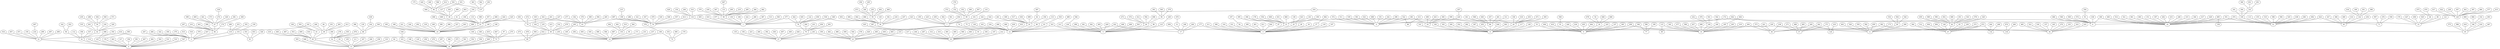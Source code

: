 graph G {
0[Index="0", Pose="4721.5 0 1471.91"];
1[Index="1", Pose="4264.79 0 3492.2"];
2[Index="2", Pose="5293.18 0 487.757"];
3[Index="3", Pose="681.782 0 3341.15"];
4[Index="4", Pose="222.198 0 2269.85"];
5[Index="5", Pose="1819.18 0 2644.35"];
6[Index="6", Pose="918.276 0 2067"];
7[Index="7", Pose="3085.69 0 3086.48"];
8[Index="8", Pose="-867.18 0 2534.84"];
9[Index="9", Pose="-902.147 0 3520.88"];
10[Index="10", Pose="-746.567 0 1504.72"];
11[Index="11", Pose="-961.677 0 44.044"];
12[Index="12", Pose="2103.46 0 3695.56"];
13[Index="13", Pose="2901.12 0 980.158"];
14[Index="14", Pose="3100.42 0 2121.44"];
15[Index="15", Pose="340.134 0 3356.79"];
16[Index="16", Pose="2213.96 0 3349.57"];
17[Index="17", Pose="1201.83 0 3957.65"];
18[Index="18", Pose="266.518 0 1262.29"];
19[Index="19", Pose="2207.96 0 -69.7208"];
20[Index="20", Pose="-462.289 0 2816.13"];
21[Index="21", Pose="5121.86 0 1244.46"];
22[Index="22", Pose="1661.61 0 -184.521"];
23[Index="23", Pose="5217.66 0 3754.6"];
24[Index="24", Pose="133.326 0 2198.8"];
25[Index="25", Pose="1001.66 0 3301.24"];
26[Index="26", Pose="2100.28 0 2838.62"];
27[Index="27", Pose="5446.48 0 3104.76"];
28[Index="28", Pose="274.347 0 3192.67"];
29[Index="29", Pose="3119.83 0 1270.24"];
30[Index="30", Pose="3502.89 0 329.871"];
31[Index="31", Pose="1520.84 0 3900.38"];
32[Index="32", Pose="4633.61 0 1151.69"];
33[Index="33", Pose="-168.255 0 3966.86"];
34[Index="34", Pose="802.882 0 2933.35"];
35[Index="35", Pose="5651.75 0 2443.2"];
36[Index="36", Pose="3258.43 0 3793.38"];
37[Index="37", Pose="1187.49 0 3573.83"];
38[Index="38", Pose="1859.93 0 579.125"];
39[Index="39", Pose="-818.72 0 3905.31"];
40[Index="40", Pose="3128.65 0 1659.77"];
41[Index="41", Pose="2956.77 0 905.297"];
42[Index="42", Pose="4288.02 0 1037.29"];
43[Index="43", Pose="1576.27 0 630.533"];
44[Index="44", Pose="-499.735 0 881.173"];
45[Index="45", Pose="2451.55 0 1582.51"];
46[Index="46", Pose="-643.143 0 4034.02"];
47[Index="47", Pose="-1174.63 0 130.377"];
48[Index="48", Pose="1963.55 0 3302.38"];
49[Index="49", Pose="3475.56 0 1415.94"];
50[Index="50", Pose="3998.17 0 1343.32"];
51[Index="51", Pose="353.283 0 661.308"];
52[Index="52", Pose="2675.91 0 722.064"];
53[Index="53", Pose="-780.882 0 3160.74"];
54[Index="54", Pose="-996.201 0 3467.35"];
55[Index="55", Pose="-687.185 0 3225.36"];
56[Index="56", Pose="-1579.77 0 2107.82"];
57[Index="57", Pose="-590.315 0 700.312"];
58[Index="58", Pose="4382.38 0 3163.27"];
59[Index="59", Pose="3115.67 0 3298.67"];
60[Index="60", Pose="-1252.16 0 174.512"];
61[Index="61", Pose="2161.68 0 -108.839"];
62[Index="62", Pose="-1440.75 0 523.275"];
63[Index="63", Pose="1691.36 0 3598.39"];
64[Index="64", Pose="2586.55 0 3277.9"];
65[Index="65", Pose="-1584.49 0 289.036"];
66[Index="66", Pose="5119.65 0 127.342"];
67[Index="67", Pose="4964.32 0 -138.356"];
68[Index="68", Pose="2751.14 0 401.861"];
69[Index="69", Pose="-694.948 0 1458.45"];
70[Index="70", Pose="5304.21 0 3598.48"];
71[Index="71", Pose="872.763 0 2262.43"];
72[Index="72", Pose="2635.44 0 1762.88"];
73[Index="73", Pose="3499.1 0 -1.79968"];
74[Index="74", Pose="2246.46 0 3286.47"];
75[Index="75", Pose="2615.77 0 3888.07"];
76[Index="76", Pose="3982.47 0 2644.55"];
77[Index="77", Pose="-1716.63 0 3239.01"];
78[Index="78", Pose="4986.17 0 3655.19"];
79[Index="79", Pose="3335.04 0 1986.29"];
80[Index="80", Pose="-688.256 0 3650.06"];
81[Index="81", Pose="5111.59 0 -115.027"];
82[Index="82", Pose="3197.66 0 740.221"];
83[Index="83", Pose="3035.84 0 645.685"];
84[Index="84", Pose="3604.96 0 1084.34"];
85[Index="85", Pose="630.216 0 657.14"];
86[Index="86", Pose="-1406.71 0 2665.36"];
87[Index="87", Pose="-210.749 0 2755.66"];
88[Index="88", Pose="240.336 0 2230.53"];
89[Index="89", Pose="3754.15 0 66.4028"];
90[Index="90", Pose="1771.87 0 2462.7"];
91[Index="91", Pose="5554.54 0 1754.59"];
92[Index="92", Pose="690.809 0 3738.42"];
93[Index="93", Pose="759.544 0 2492.41"];
94[Index="94", Pose="4665.95 0 669.458"];
95[Index="95", Pose="3403.81 0 1914.75"];
96[Index="96", Pose="1855.49 0 1024.78"];
97[Index="97", Pose="3696.7 0 412.779"];
98[Index="98", Pose="1311.87 0 2979.92"];
99[Index="99", Pose="3391.49 0 2688.2"];
100[Index="100", Pose="776.927 0 423.112"];
101[Index="101", Pose="2872.85 0 2635.79"];
102[Index="102", Pose="3845.83 0 1141.87"];
103[Index="103", Pose="3923.51 0 511.064"];
104[Index="104", Pose="5367.31 0 2923.78"];
105[Index="105", Pose="3225.04 0 786.327"];
106[Index="106", Pose="2259.53 0 -61.7819"];
107[Index="107", Pose="83.9756 0 3886.92"];
108[Index="108", Pose="3489 0 -31.2988"];
109[Index="109", Pose="-1109.79 0 1308"];
110[Index="110", Pose="2613.52 0 2466.06"];
111[Index="111", Pose="3332.45 0 943.889"];
112[Index="112", Pose="4206.14 0 941.897"];
113[Index="113", Pose="637.137 0 448.755"];
114[Index="114", Pose="4619.13 0 1157.4"];
115[Index="115", Pose="-494.392 0 1682.49"];
116[Index="116", Pose="4118.97 0 2995.38"];
117[Index="117", Pose="-1030.85 0 2928.93"];
118[Index="118", Pose="1070.66 0 3371.37"];
119[Index="119", Pose="4895.34 0 517.741"];
120[Index="120", Pose="4349.25 0 2240.21"];
121[Index="121", Pose="378.308 0 4024.66"];
122[Index="122", Pose="5277.14 0 3869.9"];
123[Index="123", Pose="1985.15 0 2381"];
124[Index="124", Pose="-697.946 0 869.556"];
125[Index="125", Pose="4916.63 0 1961.99"];
126[Index="126", Pose="1709.3 0 3744.71"];
127[Index="127", Pose="1967.82 0 955.266"];
128[Index="128", Pose="-556.63 0 2920.89"];
129[Index="129", Pose="3820.4 0 195.291"];
130[Index="130", Pose="2824.87 0 1962.11"];
131[Index="131", Pose="4705.07 0 3121.26"];
132[Index="132", Pose="-574.34 0 609.828"];
133[Index="133", Pose="1988.2 0 106.294"];
134[Index="134", Pose="-894.092 0 1302.21"];
135[Index="135", Pose="5267.88 0 2610.48"];
136[Index="136", Pose="4694.62 0 3590.64"];
137[Index="137", Pose="1968.6 0 1174.86"];
138[Index="138", Pose="1154.62 0 2794.16"];
139[Index="139", Pose="2871.06 0 794.531"];
140[Index="140", Pose="-790.16 0 -137.275"];
141[Index="141", Pose="-1137.21 0 2736.04"];
142[Index="142", Pose="908.786 0 941.348"];
143[Index="143", Pose="651.087 0 -44.2571"];
144[Index="144", Pose="2668.56 0 827.307"];
145[Index="145", Pose="3269.97 0 3308.89"];
146[Index="146", Pose="1899.42 0 286.361"];
147[Index="147", Pose="5064.29 0 2628.33"];
148[Index="148", Pose="2141.72 0 539.218"];
149[Index="149", Pose="2460.48 0 1631"];
150[Index="150", Pose="4639.51 0 1471.94"];
151[Index="151", Pose="-45.384 0 1130.07"];
152[Index="152", Pose="3834.88 0 2693.27"];
153[Index="153", Pose="5180.48 0 180.373"];
154[Index="154", Pose="4266.26 0 3371.93"];
155[Index="155", Pose="349.425 0 73.3391"];
156[Index="156", Pose="4924.28 0 3105.03"];
157[Index="157", Pose="-1606.7 0 1745.53"];
158[Index="158", Pose="-312.937 0 1869.47"];
159[Index="159", Pose="4921.45 0 -30.4025"];
160[Index="160", Pose="-1203.53 0 1414.48"];
161[Index="161", Pose="414.105 0 2785.6"];
162[Index="162", Pose="4472.76 0 158.511"];
163[Index="163", Pose="1661.72 0 3404.34"];
164[Index="164", Pose="3536.61 0 1712.8"];
165[Index="165", Pose="-1047.11 0 2448.18"];
166[Index="166", Pose="2629.08 0 2149.5"];
167[Index="167", Pose="2760.36 0 1309.58"];
168[Index="168", Pose="434.284 0 3943.62"];
169[Index="169", Pose="1812.68 0 349.101"];
170[Index="170", Pose="2877.83 0 2128.74"];
171[Index="171", Pose="2951.4 0 2480.98"];
172[Index="172", Pose="-130.75 0 3649.04"];
173[Index="173", Pose="-1439.28 0 -5.8129"];
174[Index="174", Pose="5389.82 0 348.247"];
175[Index="175", Pose="1853.87 0 627.455"];
176[Index="176", Pose="4614.16 0 954.143"];
177[Index="177", Pose="857.544 0 3891.39"];
178[Index="178", Pose="754.008 0 3574.54"];
179[Index="179", Pose="59.7512 0 3391.29"];
180[Index="180", Pose="3007.71 0 3680.52"];
181[Index="181", Pose="465.252 0 605.047"];
182[Index="182", Pose="-415.835 0 2562.21"];
183[Index="183", Pose="-1122.14 0 2873.03"];
184[Index="184", Pose="4258.1 0 3097.31"];
185[Index="185", Pose="-397.181 0 1505.94"];
186[Index="186", Pose="525.264 0 1670.04"];
187[Index="187", Pose="-152.032 0 1428.74"];
188[Index="188", Pose="2262.77 0 273.619"];
189[Index="189", Pose="1041.72 0 1410.84"];
190[Index="190", Pose="443.264 0 3187.04"];
191[Index="191", Pose="83.5588 0 2748.29"];
192[Index="192", Pose="3487.89 0 3548.93"];
193[Index="193", Pose="3582.79 0 1059.75"];
194[Index="194", Pose="2263.68 0 3719.55"];
195[Index="195", Pose="2947.57 0 2713.46"];
196[Index="196", Pose="2148.12 0 1503.55"];
197[Index="197", Pose="897.235 0 3094.34"];
198[Index="198", Pose="4415.17 0 2889.06"];
199[Index="199", Pose="-1491.52 0 2928.61"];
200[Index="200", Pose="-499.069 0 2594.79"];
201[Index="201", Pose="3602.41 0 2339.16"];
202[Index="202", Pose="441.91 0 807.852"];
203[Index="203", Pose="3242.94 0 3787.78"];
204[Index="204", Pose="-550.71 0 1206.77"];
205[Index="205", Pose="3338.72 0 3895.05"];
206[Index="206", Pose="3226.44 0 1066.15"];
207[Index="207", Pose="5080.11 0 431.324"];
208[Index="208", Pose="-742.887 0 2017.3"];
209[Index="209", Pose="4631.66 0 2878.27"];
210[Index="210", Pose="5233.36 0 455.558"];
211[Index="211", Pose="1156.17 0 3030.33"];
212[Index="212", Pose="4951.39 0 2236.99"];
213[Index="213", Pose="1955.26 0 2262.84"];
214[Index="214", Pose="5513.03 0 3498.23"];
215[Index="215", Pose="4513.11 0 2472.49"];
216[Index="216", Pose="5486.81 0 1122.71"];
217[Index="217", Pose="4994.48 0 2445.78"];
218[Index="218", Pose="3102.17 0 3296.62"];
219[Index="219", Pose="4203.37 0 3474.55"];
220[Index="220", Pose="102.277 0 2521.89"];
221[Index="221", Pose="1764.51 0 334.773"];
222[Index="222", Pose="4363.92 0 3825.43"];
223[Index="223", Pose="4984.17 0 2822.07"];
224[Index="224", Pose="1299.86 0 2559.9"];
225[Index="225", Pose="2775.19 0 2728.01"];
226[Index="226", Pose="2308.45 0 241.71"];
227[Index="227", Pose="3607.28 0 2090.75"];
228[Index="228", Pose="4660.87 0 2075.25"];
229[Index="229", Pose="-1098.82 0 1949.05"];
230[Index="230", Pose="4514.81 0 1423.29"];
231[Index="231", Pose="3101.25 0 1760.61"];
232[Index="232", Pose="-848.144 0 1565.39"];
233[Index="233", Pose="-23.7397 0 1533.83"];
234[Index="234", Pose="2589.77 0 3564.74"];
235[Index="235", Pose="2661.46 0 1733.71"];
236[Index="236", Pose="-1530.21 0 -128.698"];
237[Index="237", Pose="3126.13 0 2486.4"];
238[Index="238", Pose="-219.181 0 598.939"];
239[Index="239", Pose="3903.51 0 1814.26"];
240[Index="240", Pose="1508.49 0 3752.93"];
241[Index="241", Pose="5192.69 0 3335.07"];
242[Index="242", Pose="668.554 0 2183.71"];
243[Index="243", Pose="-246.911 0 1887.76"];
244[Index="244", Pose="5598.56 0 1830.84"];
245[Index="245", Pose="-529.877 0 1790.19"];
246[Index="246", Pose="4241.79 0 3332.24"];
247[Index="247", Pose="5238.25 0 787.927"];
248[Index="248", Pose="654.766 0 1511.89"];
249[Index="249", Pose="2486.28 0 2272.24"];
250[Index="250", Pose="2977.33 0 455.138"];
251[Index="251", Pose="1823.69 0 1300.53"];
252[Index="252", Pose="-314.468 0 2532.71"];
253[Index="253", Pose="4923.47 0 48.8884"];
254[Index="254", Pose="988.447 0 495.014"];
255[Index="255", Pose="3172.16 0 2463.46"];
256[Index="256", Pose="3412.43 0 2481.7"];
257[Index="257", Pose="-1529.12 0 2304.36"];
258[Index="258", Pose="2508.94 0 713.129"];
259[Index="259", Pose="2811.41 0 3353.43"];
260[Index="260", Pose="-615.483 0 1739.91"];
261[Index="261", Pose="1901.77 0 3476.16"];
262[Index="262", Pose="-757.309 0 964.446"];
263[Index="263", Pose="5057.63 0 1330.14"];
264[Index="264", Pose="5195.45 0 3238.19"];
265[Index="265", Pose="1806.45 0 864.936"];
266[Index="266", Pose="5573.12 0 111.629"];
267[Index="267", Pose="4925.43 0 2615.97"];
268[Index="268", Pose="-527.47 0 911.419"];
269[Index="269", Pose="-662.677 0 514.885"];
270[Index="270", Pose="3009 0 381.194"];
271[Index="271", Pose="-986.646 0 637.759"];
272[Index="272", Pose="-713.405 0 99.9466"];
273[Index="273", Pose="1694.78 0 2742.73"];
274[Index="274", Pose="5321.76 0 4.28488"];
275[Index="275", Pose="2913.81 0 -147.215"];
276[Index="276", Pose="1149.97 0 1982.15"];
277[Index="277", Pose="1492.68 0 965.887"];
278[Index="278", Pose="2529.32 0 453.546"];
279[Index="279", Pose="-1722.27 0 1659.22"];
280[Index="280", Pose="4511.23 0 3266.91"];
281[Index="281", Pose="-1714.67 0 2117.74"];
282[Index="282", Pose="-392.425 0 2808.96"];
283[Index="283", Pose="3598.3 0 1138.08"];
284[Index="284", Pose="5114.75 0 2733.56"];
285[Index="285", Pose="4133.61 0 3516.65"];
286[Index="286", Pose="3589.7 0 2909.61"];
287[Index="287", Pose="5233.5 0 1064.7"];
288[Index="288", Pose="4019.83 0 989.666"];
289[Index="289", Pose="4474.97 0 445.318"];
290[Index="290", Pose="-1188.37 0 286.375"];
291[Index="291", Pose="-46.8112 0 180.853"];
292[Index="292", Pose="2712.95 0 -209.739"];
293[Index="293", Pose="1752.4 0 784.845"];
294[Index="294", Pose="2696.09 0 344.186"];
295[Index="295", Pose="2676.68 0 1881.77"];
296[Index="296", Pose="2212.18 0 2411.25"];
297[Index="297", Pose="3835.18 0 626.178"];
298[Index="298", Pose="113.375 0 2667.92"];
299[Index="299", Pose="5452.14 0 1237.73"];
300[Index="300", Pose="-354.286 0 2113.14"];
301[Index="301", Pose="1207.88 0 1035.84"];
302[Index="302", Pose="3439.23 0 2725.67"];
303[Index="303", Pose="1546.71 0 845.112"];
304[Index="304", Pose="3625.49 0 1164.46"];
305[Index="305", Pose="-283.808 0 3296.04"];
306[Index="306", Pose="64.8936 0 2917.87"];
307[Index="307", Pose="4819.29 0 2503.81"];
308[Index="308", Pose="571.82 0 2839.8"];
309[Index="309", Pose="2214.64 0 3740"];
310[Index="310", Pose="1.6825 0 781.139"];
311[Index="311", Pose="-1414.11 0 2071.91"];
312[Index="312", Pose="5118.5 0 2557.05"];
313[Index="313", Pose="2248.26 0 3606.65"];
314[Index="314", Pose="5671.66 0 3183.73"];
315[Index="315", Pose="751.676 0 1299.71"];
316[Index="316", Pose="343.084 0 3041.31"];
317[Index="317", Pose="4561.17 0 2037.05"];
318[Index="318", Pose="1739.77 0 -108.711"];
319[Index="319", Pose="-472.132 0 1918.24"];
320[Index="320", Pose="-1324.71 0 724.292"];
321[Index="321", Pose="3690.84 0 2556.21"];
322[Index="322", Pose="4939.75 0 330.47"];
323[Index="323", Pose="1807.58 0 3286.41"];
324[Index="324", Pose="2628.9 0 3182.31"];
325[Index="325", Pose="-1228.77 0 3438.21"];
326[Index="326", Pose="5571.48 0 7.40161"];
327[Index="327", Pose="199.172 0 696.604"];
328[Index="328", Pose="4477.94 0 -24.7863"];
329[Index="329", Pose="3973.84 0 886.068"];
330[Index="330", Pose="4086.9 0 -16.5931"];
331[Index="331", Pose="732.317 0 2962.32"];
332[Index="332", Pose="1652.11 0 1671.99"];
333[Index="333", Pose="3232.23 0 1119.92"];
334[Index="334", Pose="2803.94 0 149.88"];
335[Index="335", Pose="-1349.88 0 1389.99"];
336[Index="336", Pose="-904.351 0 2799.39"];
337[Index="337", Pose="-1084.33 0 3903.42"];
338[Index="338", Pose="2659.6 0 554.316"];
339[Index="339", Pose="3346.6 0 2144.42"];
340[Index="340", Pose="4145.65 0 110.431"];
341[Index="341", Pose="-1693.88 0 2074.68"];
342[Index="342", Pose="1194.4 0 557.827"];
343[Index="343", Pose="1621.2 0 300.81"];
344[Index="344", Pose="465.975 0 1668.79"];
345[Index="345", Pose="-990.225 0 1809.75"];
346[Index="346", Pose="-1326.52 0 3401.25"];
347[Index="347", Pose="4287.46 0 2923.38"];
348[Index="348", Pose="5281.81 0 3835.99"];
349[Index="349", Pose="2216.6 0 385.665"];
350[Index="350", Pose="5422.93 0 47.6229"];
351[Index="351", Pose="1103.97 0 2480.96"];
352[Index="352", Pose="3107.28 0 3001.7"];
353[Index="353", Pose="2315.31 0 1533.08"];
354[Index="354", Pose="4579.41 0 2388.39"];
355[Index="355", Pose="5372.41 0 608.629"];
356[Index="356", Pose="4313.95 0 1371"];
357[Index="357", Pose="1055.1 0 -12.5471"];
358[Index="358", Pose="4463.67 0 1436.61"];
359[Index="359", Pose="4794.17 0 3657.31"];
360[Index="360", Pose="3715.45 0 2676.02"];
361[Index="361", Pose="2129.11 0 2623.29"];
362[Index="362", Pose="2019.21 0 2394.06"];
363[Index="363", Pose="4047.56 0 2498.53"];
364[Index="364", Pose="-887.994 0 219.708"];
365[Index="365", Pose="-432.817 0 3387.05"];
366[Index="366", Pose="4754.25 0 3176.56"];
367[Index="367", Pose="-527.798 0 2833.54"];
368[Index="368", Pose="503.916 0 27.8815"];
369[Index="369", Pose="5107.46 0 11.1664"];
370[Index="370", Pose="1838.22 0 851.603"];
371[Index="371", Pose="-402.209 0 938.682"];
372[Index="372", Pose="-224.66 0 2034.57"];
373[Index="373", Pose="-863.051 0 973.006"];
374[Index="374", Pose="2488.06 0 2722.6"];
375[Index="375", Pose="4987.31 0 664.241"];
376[Index="376", Pose="3391.97 0 2646.8"];
377[Index="377", Pose="4660.44 0 3564.98"];
378[Index="378", Pose="2723.26 0 2587.91"];
379[Index="379", Pose="4110.11 0 3372.16"];
380[Index="380", Pose="274.314 0 -116.233"];
381[Index="381", Pose="5040.07 0 363.611"];
382[Index="382", Pose="-568.107 0 1298.93"];
383[Index="383", Pose="1544.34 0 1393.55"];
384[Index="384", Pose="3180.18 0 3.42841"];
385[Index="385", Pose="605.692 0 3847.2"];
386[Index="386", Pose="2860.8 0 20.8709"];
387[Index="387", Pose="4446.31 0 3248.59"];
388[Index="388", Pose="1190.2 0 1333.98"];
389[Index="389", Pose="1153.91 0 860.946"];
390[Index="390", Pose="2797.16 0 -158.826"];
391[Index="391", Pose="5212.39 0 1661"];
392[Index="392", Pose="5049.85 0 2874.25"];
393[Index="393", Pose="1685.21 0 1858.19"];
394[Index="394", Pose="339.454 0 622.077"];
395[Index="395", Pose="-31.4304 0 2383.6"];
396[Index="396", Pose="409.351 0 130.4"];
397[Index="397", Pose="3995.55 0 1900.78"];
398[Index="398", Pose="1886.93 0 462.429"];
399[Index="399", Pose="4870.93 0 166.94"];
400[Index="400", Pose="345.372 0 422.887"];
401[Index="401", Pose="310.013 0 3543.08"];
402[Index="402", Pose="3203.93 0 2937.64"];
403[Index="403", Pose="5677.73 0 3375.29"];
404[Index="404", Pose="-1096.29 0 3806.33"];
405[Index="405", Pose="2288.92 0 2839.54"];
406[Index="406", Pose="1726.68 0 3642.73"];
407[Index="407", Pose="5138.59 0 3059.53"];
408[Index="408", Pose="1242.14 0 467.463"];
409[Index="409", Pose="4703.89 0 273.552"];
410[Index="410", Pose="3389.19 0 1119.26"];
411[Index="411", Pose="777.571 0 2162.57"];
412[Index="412", Pose="1657.92 0 2701.84"];
413[Index="413", Pose="3736.73 0 1800.34"];
414[Index="414", Pose="149.474 0 458.151"];
415[Index="415", Pose="3546.96 0 1720.49"];
416[Index="416", Pose="-109.122 0 2765.43"];
417[Index="417", Pose="-246.761 0 1246.62"];
418[Index="418", Pose="2114.81 0 1632.06"];
419[Index="419", Pose="-1245.44 0 3546.77"];
420[Index="420", Pose="2170.09 0 921.4"];
421[Index="421", Pose="-558.909 0 1296.23"];
422[Index="422", Pose="1511.92 0 3768.92"];
423[Index="423", Pose="3464.79 0 3430.93"];
424[Index="424", Pose="1090.39 0 201.69"];
425[Index="425", Pose="1412.44 0 16.9512"];
426[Index="426", Pose="-1126.13 0 3845.45"];
427[Index="427", Pose="-725.405 0 3513.02"];
428[Index="428", Pose="505.496 0 1478.42"];
429[Index="429", Pose="1645.52 0 2161.71"];
430[Index="430", Pose="5670.03 0 -57.3585"];
431[Index="431", Pose="5183.06 0 3997.6"];
432[Index="432", Pose="-1682.26 0 1595.72"];
433[Index="433", Pose="-529.593 0 599.267"];
434[Index="434", Pose="4227.12 0 2613.96"];
435[Index="435", Pose="-1410.9 0 1807.44"];
436[Index="436", Pose="1271.82 0 1799.68"];
437[Index="437", Pose="2814.62 0 3677.66"];
438[Index="438", Pose="2506.61 0 511.162"];
439[Index="439", Pose="4425.81 0 2862.8"];
440[Index="440", Pose="1801.31 0 1422.55"];
441[Index="441", Pose="5334.81 0 16.2179"];
442[Index="442", Pose="5207.17 0 3878.02"];
443[Index="443", Pose="5429.42 0 -51.7251"];
444[Index="444", Pose="-494.016 0 935.947"];
445[Index="445", Pose="3020.14 0 809.43"];
446[Index="446", Pose="3774.58 0 1252.53"];
447[Index="447", Pose="4976.23 0 925.746"];
448[Index="448", Pose="2421.9 0 2876.28"];
449[Index="449", Pose="5661.67 0 2620.3"];
450[Index="450", Pose="3102.45 0 1664.37"];
451[Index="451", Pose="-1205.72 0 823.119"];
452[Index="452", Pose="4408.19 0 955.285"];
453[Index="453", Pose="-511.772 0 3148.51"];
454[Index="454", Pose="3584.77 0 3947.55"];
455[Index="455", Pose="-586.397 0 2695.99"];
456[Index="456", Pose="3405.56 0 3850.26"];
457[Index="457", Pose="207.072 0 2238.61"];
458[Index="458", Pose="-758.385 0 3643.11"];
459[Index="459", Pose="-216.176 0 64.556"];
460[Index="460", Pose="1621.45 0 3803.92"];
461[Index="461", Pose="2366.28 0 1806.25"];
462[Index="462", Pose="4854.61 0 4047.56"];
463[Index="463", Pose="-606.914 0 438.466"];
464[Index="464", Pose="-22.657 0 1300.82"];
465[Index="465", Pose="5339.16 0 2639.4"];
466[Index="466", Pose="936.948 0 2577.46"];
467[Index="467", Pose="2139.13 0 1394"];
468[Index="468", Pose="2014.68 0 2970.46"];
469[Index="469", Pose="2955.76 0 2968.46"];
470[Index="470", Pose="2160.95 0 3976.77"];
471[Index="471", Pose="-68.6808 0 2876.6"];
472[Index="472", Pose="3791.8 0 1821.96"];
473[Index="473", Pose="4305.85 0 383.282"];
474[Index="474", Pose="601.417 0 1170.08"];
475[Index="475", Pose="3103.25 0 410.014"];
476[Index="476", Pose="-895.09 0 1588.32"];
477[Index="477", Pose="-301.851 0 1426.41"];
478[Index="478", Pose="4222.62 0 148.317"];
479[Index="479", Pose="3961.23 0 2152.76"];
480[Index="480", Pose="2189.96 0 734.949"];
481[Index="481", Pose="-202.854 0 2208.72"];
482[Index="482", Pose="5176.44 0 3720.56"];
483[Index="483", Pose="-116.519 0 1585.87"];
484[Index="484", Pose="3915.73 0 1884.25"];
485[Index="485", Pose="-1260.05 0 1817.21"];
486[Index="486", Pose="5529.94 0 3903.63"];
487[Index="487", Pose="3120.79 0 832.1"];
488[Index="488", Pose="-282.073 0 890.023"];
489[Index="489", Pose="1587.38 0 1791.34"];
490[Index="490", Pose="420.641 0 2432.68"];
491[Index="491", Pose="5007.46 0 2074.24"];
492[Index="492", Pose="4389.65 0 1448.33"];
493[Index="493", Pose="2124.25 0 1112.26"];
494[Index="494", Pose="3093.25 0 3200.88"];
495[Index="495", Pose="4913.55 0 2168.56"];
496[Index="496", Pose="2674.31 0 -1.8533"];
497[Index="497", Pose="5607.08 0 1118.77"];
498[Index="498", Pose="4297.58 0 2088.61"];
499[Index="499", Pose="5392.83 0 1636.48"];
500[Index="500", Pose="4273.14 0 194.225"];
501[Index="501", Pose="3642.4 0 662.825"];
502[Index="502", Pose="4552.81 0 1865.23"];
503[Index="503", Pose="2181.83 0 3454.6"];
504[Index="504", Pose="-985.558 0 336.206"];
505[Index="505", Pose="2455.26 0 957.156"];
506[Index="506", Pose="-16.3015 0 467.82"];
507[Index="507", Pose="3818.21 0 2579.47"];
508[Index="508", Pose="-305.713 0 2890.8"];
509[Index="509", Pose="5517.19 0 3441.33"];
510[Index="510", Pose="3772.32 0 3134.23"];
511[Index="511", Pose="447.9 0 2728.22"];
512[Index="512", Pose="-766.868 0 -49.3515"];
513[Index="513", Pose="4275.91 0 3797.21"];
514[Index="514", Pose="581.558 0 1408.01"];
515[Index="515", Pose="4938.57 0 208.982"];
516[Index="516", Pose="4837.18 0 1450.25"];
517[Index="517", Pose="2458.33 0 3043.08"];
518[Index="518", Pose="5255.71 0 70.9958"];
519[Index="519", Pose="3180.38 0 1894.35"];
520[Index="520", Pose="3705.6 0 2435.99"];
521[Index="521", Pose="137.075 0 1673.7"];
522[Index="522", Pose="512.345 0 2365.61"];
523[Index="523", Pose="-1356.93 0 1840.92"];
524[Index="524", Pose="3306.01 0 3824.37"];
525[Index="525", Pose="-28.1948 0 474.738"];
526[Index="526", Pose="-978.058 0 5.61859"];
527[Index="527", Pose="2679.98 0 -197.706"];
528[Index="528", Pose="-1339.38 0 211.447"];
529[Index="529", Pose="51.9082 0 3345.61"];
530[Index="530", Pose="-844.256 0 2321.26"];
531[Index="531", Pose="4406.2 0 1557.76"];
532[Index="532", Pose="2794.33 0 1741.61"];
533[Index="533", Pose="5123.36 0 1062.45"];
534[Index="534", Pose="-1715.85 0 287.773"];
535[Index="535", Pose="3977.84 0 1247.81"];
536[Index="536", Pose="3845.41 0 3638.07"];
537[Index="537", Pose="4541.98 0 1469.64"];
538[Index="538", Pose="3539.9 0 226.866"];
539[Index="539", Pose="722.565 0 2038.09"];
540[Index="540", Pose="2544.61 0 113.32"];
541[Index="541", Pose="-1459.14 0 1185.75"];
542[Index="542", Pose="-1102.36 0 1120.48"];
543[Index="543", Pose="-1149.83 0 783.367"];
544[Index="544", Pose="5106.78 0 4035.23"];
545[Index="545", Pose="3345.8 0 1938.19"];
546[Index="546", Pose="842.95 0 2293.22"];
547[Index="547", Pose="4401.04 0 1454.44"];
548[Index="548", Pose="3729.6 0 2236.8"];
549[Index="549", Pose="3923.6 0 1734.38"];
550[Index="550", Pose="999.796 0 2290.99"];
551[Index="551", Pose="4726.43 0 -162.689"];
552[Index="552", Pose="3628.57 0 603.393"];
553[Index="553", Pose="3068.18 0 906.91"];
554[Index="554", Pose="887.312 0 3198.97"];
555[Index="555", Pose="2304.44 0 746.31"];
556[Index="556", Pose="3174.72 0 531.399"];
557[Index="557", Pose="4119.4 0 2185.15"];
558[Index="558", Pose="1144.78 0 1905.62"];
559[Index="559", Pose="-1324.88 0 167.739"];
560[Index="560", Pose="5424 0 1796.82"];
561[Index="561", Pose="3533.96 0 3344.02"];
562[Index="562", Pose="2214.62 0 1476.58"];
563[Index="563", Pose="1513.66 0 3088.89"];
564[Index="564", Pose="2638.12 0 1542.09"];
565[Index="565", Pose="1561.88 0 2738.36"];
566[Index="566", Pose="1099.73 0 2341.9"];
567[Index="567", Pose="4197.27 0 3461.56"];
568[Index="568", Pose="-1707.87 0 2197.92"];
569[Index="569", Pose="634.733 0 1648.07"];
570[Index="570", Pose="4984.77 0 774.532"];
571[Index="571", Pose="3740.1 0 1499.62"];
572[Index="572", Pose="3201.78 0 3034.98"];
573[Index="573", Pose="5465.41 0 -52.8514"];
574[Index="574", Pose="1398.19 0 2064.71"];
575[Index="575", Pose="1982.77 0 1694.62"];
576[Index="576", Pose="-1307.23 0 961.037"];
577[Index="577", Pose="3993.84 0 1870.31"];
578[Index="578", Pose="4884.69 0 3523.2"];
579[Index="579", Pose="2066.96 0 2676.23"];
580[Index="580", Pose="2775.62 0 2224.43"];
581[Index="581", Pose="720.205 0 2188.3"];
582[Index="582", Pose="-846.03 0 565.611"];
583[Index="583", Pose="4340.53 0 3808.79"];
584[Index="584", Pose="2904.37 0 1713.94"];
585[Index="585", Pose="2550.03 0 2231.11"];
586[Index="586", Pose="1459.61 0 1105.23"];
587[Index="587", Pose="2906.03 0 3111.88"];
588[Index="588", Pose="2216.14 0 2007.4"];
589[Index="589", Pose="-1127.3 0 119.847"];
590[Index="590", Pose="-1629.08 0 919.585"];
591[Index="591", Pose="1835.64 0 1451.44"];
592[Index="592", Pose="2468.19 0 2618.51"];
593[Index="593", Pose="2827.29 0 1255.45"];
594[Index="594", Pose="1883.68 0 582.284"];
595[Index="595", Pose="4101.43 0 1130.48"];
596[Index="596", Pose="-1618.07 0 3609.21"];
597[Index="597", Pose="849.296 0 1900.97"];
598[Index="598", Pose="-856.89 0 1146.54"];
599[Index="599", Pose="-160.13 0 2393.51"];
600[Index="600", Pose="1950.65 0 1195.35"];
601[Index="601", Pose="3621.38 0 2200.98"];
602[Index="602", Pose="2983.9 0 3264.68"];
603[Index="603", Pose="2488.48 0 12.2145"];
604[Index="604", Pose="-854.207 0 97.9207"];
605[Index="605", Pose="3809.15 0 3233.18"];
606[Index="606", Pose="1765.39 0 558.021"];
607[Index="607", Pose="5704.74 0 822.763"];
608[Index="608", Pose="126.547 0 3128.85"];
609[Index="609", Pose="2725.19 0 1067.8"];
610[Index="610", Pose="4350.03 0 2952.51"];
611[Index="611", Pose="208.959 0 3464.97"];
612[Index="612", Pose="1573.16 0 1139.03"];
613[Index="613", Pose="4282.77 0 2883.14"];
614[Index="614", Pose="5252.06 0 895.888"];
615[Index="615", Pose="4554.99 0 2693.44"];
616[Index="616", Pose="896.917 0 1402.17"];
617[Index="617", Pose="3929.04 0 2026.69"];
618[Index="618", Pose="2000.15 0 1836.37"];
619[Index="619", Pose="3431.03 0 575.331"];
620[Index="620", Pose="5526.7 0 3629.47"];
621[Index="621", Pose="66.0552 0 1942.25"];
622[Index="622", Pose="4760.04 0 2627.98"];
623[Index="623", Pose="1013.05 0 2651.76"];
624[Index="624", Pose="417.798 0 915.692"];
625[Index="625", Pose="5276.23 0 1089.62"];
626[Index="626", Pose="5138.54 0 3144.51"];
627[Index="627", Pose="5652.89 0 772.162"];
628[Index="628", Pose="-1125.3 0 2988.71"];
629[Index="629", Pose="4078.17 0 2546.78"];
630[Index="630", Pose="2640.39 0 3719.47"];
631[Index="631", Pose="-185.509 0 3576.47"];
632[Index="632", Pose="4308.72 0 338.242"];
633[Index="633", Pose="3248.79 0 1569.47"];
634[Index="634", Pose="-1209.14 0 3675.25"];
635[Index="635", Pose="1685.17 0 3696.75"];
636[Index="636", Pose="2593.71 0 3314.36"];
637[Index="637", Pose="-1020.09 0 1918.71"];
638[Index="638", Pose="153.915 0 1109.91"];
639[Index="639", Pose="5450.7 0 4000.81"];
640[Index="640", Pose="-1673.95 0 2056.93"];
641[Index="641", Pose="3952.45 0 837.837"];
642[Index="642", Pose="613.439 0 2163.23"];
643[Index="643", Pose="2635.95 0 -43.4289"];
644[Index="644", Pose="1054.1 0 2891.76"];
645[Index="645", Pose="5410.92 0 3722.41"];
646[Index="646", Pose="2977.71 0 1435.05"];
647[Index="647", Pose="3470.66 0 482.139"];
648[Index="648", Pose="-800.943 0 3531.61"];
649[Index="649", Pose="3441.36 0 653.387"];
650[Index="650", Pose="4569.03 0 3964.08"];
651[Index="651", Pose="144.669 0 -48.1593"];
652[Index="652", Pose="-1044.97 0 230.677"];
653[Index="653", Pose="5227.15 0 300.673"];
654[Index="654", Pose="3260.17 0 2737.25"];
655[Index="655", Pose="-559.23 0 3814.59"];
656[Index="656", Pose="5616.56 0 3297.95"];
657[Index="657", Pose="5633.86 0 1169.16"];
658[Index="658", Pose="1503.53 0 3902.98"];
659[Index="659", Pose="-573.489 0 -199.222"];
660[Index="660", Pose="140.858 0 3810.73"];
661[Index="661", Pose="52.6675 0 1587.45"];
662[Index="662", Pose="3185.33 0 1947.99"];
663[Index="663", Pose="5355.85 0 2996.72"];
664[Index="664", Pose="-475.988 0 3614.38"];
665[Index="665", Pose="4875.83 0 3740.12"];
666[Index="666", Pose="1762.6 0 935.905"];
667[Index="667", Pose="4657.8 0 2752.11"];
668[Index="668", Pose="-799.209 0 3421.47"];
669[Index="669", Pose="1280.09 0 21.6547"];
670[Index="670", Pose="-1054.99 0 3739.76"];
671[Index="671", Pose="5264.87 0 762.673"];
672[Index="672", Pose="-731.304 0 323.46"];
673[Index="673", Pose="3360.19 0 3635.28"];
674[Index="674", Pose="-1188.44 0 1090.95"];
675[Index="675", Pose="-124.47 0 3983.09"];
676[Index="676", Pose="2767.7 0 329.409"];
677[Index="677", Pose="3940.98 0 3730.65"];
678[Index="678", Pose="-1219.65 0 3963.61"];
679[Index="679", Pose="3043.39 0 2037.78"];
680[Index="680", Pose="-1640.07 0 818.083"];
681[Index="681", Pose="-123.884 0 517.89"];
682[Index="682", Pose="1426.47 0 4022.69"];
683[Index="683", Pose="-218.165 0 1236.43"];
684[Index="684", Pose="1686.15 0 1785.85"];
685[Index="685", Pose="-48.7595 0 1680.74"];
686[Index="686", Pose="2888.75 0 3699.34"];
687[Index="687", Pose="2816.24 0 2439.46"];
688[Index="688", Pose="362.475 0 2579.68"];
689[Index="689", Pose="1696.52 0 162.788"];
690[Index="690", Pose="5445.23 0 -37.5536"];
691[Index="691", Pose="5277.48 0 3930.15"];
692[Index="692", Pose="73.896 0 221"];
693[Index="693", Pose="-1283.13 0 2937.73"];
694[Index="694", Pose="-1610.09 0 101.213"];
695[Index="695", Pose="-261.604 0 857.339"];
696[Index="696", Pose="1740.23 0 2890.34"];
697[Index="697", Pose="3829.11 0 3057.17"];
698[Index="698", Pose="-1086.27 0 1198.66"];
699[Index="699", Pose="2410.42 0 3081.23"];
547--0 [Distance="320.943"];
531--0 [Distance="326.781"];
114--0 [Distance="330.761"];
32--0 [Distance="332.072"];
492--0 [Distance="332.692"];
263--0 [Distance="364.808"];
356--0 [Distance="419.859"];
502--0 [Distance="427.961"];
21--0 [Distance="460.457"];
391--0 [Distance="526.044"];
125--0 [Distance="527.497"];
176--0 [Distance="528.782"];
533--0 [Distance="573.716"];
317--0 [Distance="587.437"];
447--0 [Distance="602.649"];
387--1 [Distance="303.797"];
513--1 [Distance="305.209"];
583--1 [Distance="325.526"];
280--1 [Distance="333.893"];
222--1 [Distance="347.659"];
58--1 [Distance="349.315"];
184--1 [Distance="394.948"];
677--1 [Distance="402.135"];
377--1 [Distance="402.282"];
136--1 [Distance="440.956"];
536--1 [Distance="444.027"];
116--1 [Distance="517.781"];
605--1 [Distance="524.12"];
610--1 [Distance="546.38"];
247--2 [Distance="305.154"];
153--2 [Distance="327.392"];
375--2 [Distance="353.132"];
322--2 [Distance="386.846"];
119--2 [Distance="398.971"];
66--2 [Distance="400.016"];
614--2 [Distance="410.197"];
518--2 [Distance="418.441"];
570--2 [Distance="421.135"];
515--2 [Distance="451.068"];
627--2 [Distance="458.56"];
350--2 [Distance="458.86"];
266--2 [Distance="468.872"];
25--3 [Distance="322.353"];
197--3 [Distance="327.622"];
15--3 [Distance="342.006"];
331--3 [Distance="382.186"];
118--3 [Distance="390.046"];
92--3 [Distance="397.377"];
401--3 [Distance="423.073"];
34--3 [Distance="425.4"];
28--3 [Distance="433.645"];
316--3 [Distance="452.347"];
611--3 [Distance="488.768"];
385--3 [Distance="511.739"];
308--3 [Distance="513.265"];
37--3 [Distance="556.675"];
211--3 [Distance="567.142"];
177--3 [Distance="577.631"];
644--3 [Distance="583.584"];
522--4 [Distance="305.541"];
688--4 [Distance="340.103"];
621--4 [Distance="362.908"];
599--4 [Distance="401.829"];
642--4 [Distance="405.508"];
298--4 [Distance="412.681"];
481--4 [Distance="429.426"];
242--4 [Distance="454.591"];
191--4 [Distance="498.127"];
581--4 [Distance="504.64"];
372--4 [Distance="505.011"];
511--4 [Distance="510.926"];
161--4 [Distance="550.296"];
539--4 [Distance="551.436"];
361--5 [Distance="310.647"];
123--5 [Distance="311.295"];
362--5 [Distance="320.405"];
26--5 [Distance="341.701"];
468--5 [Distance="380.216"];
213--5 [Distance="405.054"];
296--5 [Distance="456.935"];
405--5 [Distance="508.678"];
429--5 [Distance="512.935"];
224--5 [Distance="526.138"];
563--5 [Distance="539.403"];
98--5 [Distance="608.246"];
323--5 [Distance="642.159"];
448--5 [Distance="645.805"];
642--6 [Distance="319.664"];
566--6 [Distance="329.381"];
436--6 [Distance="443.235"];
351--6 [Distance="453.694"];
93--6 [Distance="454.051"];
574--6 [Distance="479.919"];
569--6 [Distance="505.871"];
466--6 [Distance="510.792"];
186--6 [Distance="558.603"];
259--7 [Distance="382.739"];
654--7 [Distance="390.396"];
195--7 [Distance="397.772"];
324--7 [Distance="466.736"];
225--7 [Distance="474.254"];
101--7 [Distance="498.428"];
99--7 [Distance="502.138"];
302--7 [Distance="505.149"];
423--7 [Distance="512.207"];
561--7 [Distance="516.982"];
455--8 [Distance="323.74"];
141--8 [Distance="336.744"];
200--8 [Distance="372.96"];
183--8 [Distance="423.522"];
117--8 [Distance="426.723"];
367--8 [Distance="452.102"];
182--8 [Distance="452.173"];
20--8 [Distance="493.011"];
128--8 [Distance="495.453"];
628--8 [Distance="522.127"];
208--8 [Distance="532.255"];
282--8 [Distance="548.206"];
252--8 [Distance="552.716"];
86--8 [Distance="555.095"];
693--8 [Distance="579.075"];
229--8 [Distance="629.929"];
53--8 [Distance="631.82"];
325--9 [Distance="336.92"];
634--9 [Distance="343.617"];
419--9 [Distance="344.268"];
404--9 [Distance="345.205"];
55--9 [Distance="365.438"];
53--9 [Distance="380.009"];
39--9 [Distance="393.375"];
426--9 [Distance="394.349"];
337--9 [Distance="423.699"];
664--9 [Distance="436.294"];
346--9 [Distance="440.915"];
655--9 [Distance="451.504"];
365--9 [Distance="488.039"];
115--10 [Distance="308.532"];
185--10 [Distance="349.388"];
204--10 [Distance="356.558"];
245--10 [Distance="358.398"];
598--10 [Distance="374.784"];
345--10 [Distance="390.395"];
109--10 [Distance="413.076"];
477--10 [Distance="451.559"];
698--10 [Distance="457.243"];
160--10 [Distance="465.784"];
637--10 [Distance="496.186"];
319--10 [Distance="496.3"];
208--10 [Distance="512.596"];
60--11 [Distance="318.434"];
290--11 [Distance="331.833"];
672--11 [Distance="362.139"];
559--11 [Distance="383.688"];
528--11 [Distance="413.143"];
659--11 [Distance="458.113"];
173--11 [Distance="480.197"];
463--11 [Distance="530.495"];
582--11 [Distance="534.234"];
269--11 [Distance="557.756"];
16--12 [Distance="363.209"];
406--12 [Distance="380.467"];
126--12 [Distance="397.215"];
48--12 [Distance="417.335"];
635--12 [Distance="418.289"];
63--12 [Distance="423.398"];
74--12 [Distance="433.367"];
460--12 [Distance="494.04"];
234--12 [Distance="503.6"];
323--12 [Distance="504.927"];
163--12 [Distance="529.092"];
630--12 [Distance="537.46"];
75--12 [Distance="547.285"];
422--12 [Distance="596.068"];
206--13 [Distance="336.493"];
52--13 [Distance="342.538"];
167--13 [Distance="358.237"];
333--13 [Distance="359.397"];
83--13 [Distance="360.585"];
29--13 [Distance="363.296"];
105--13 [Distance="377.488"];
82--13 [Distance="381.45"];
111--13 [Distance="432.856"];
505--13 [Distance="446.45"];
646--13 [Distance="461.299"];
258--13 [Distance="474.457"];
545--14 [Distance="306.248"];
130--14 [Distance="318.295"];
580--14 [Distance="340.739"];
255--14 [Distance="349.467"];
231--14 [Distance="360.825"];
237--14 [Distance="365.868"];
95--14 [Distance="367.102"];
171--14 [Distance="389.202"];
687--14 [Distance="426.489"];
584--14 [Distance="452.202"];
450--14 [Distance="457.074"];
40--14 [Distance="462.531"];
166--14 [Distance="472.173"];
256--14 [Distance="476.597"];
608--15 [Distance="312.368"];
178--15 [Distance="467.663"];
660--15 [Distance="495.759"];
306--15 [Distance="518.08"];
172--15 [Distance="554.206"];
554--15 [Distance="569.482"];
631--15 [Distance="569.701"];
161--15 [Distance="575.959"];
699--16 [Distance="332.565"];
261--16 [Distance="336.882"];
194--16 [Distance="373.305"];
64--16 [Distance="379.419"];
636--16 [Distance="381.379"];
309--16 [Distance="390.432"];
517--16 [Distance="391.988"];
324--16 [Distance="447.383"];
658--17 [Distance="306.617"];
31--17 [Distance="324.107"];
177--17 [Distance="350.602"];
422--17 [Distance="363.009"];
240--17 [Distance="368.717"];
168--17 [Distance="767.673"];
428--18 [Distance="322.215"];
151--18 [Distance="338.771"];
514--18 [Distance="347.11"];
474--18 [Distance="347.362"];
624--18 [Distance="378.176"];
661--18 [Distance="389.176"];
233--18 [Distance="397.472"];
521--18 [Distance="431.291"];
187--18 [Distance="450.433"];
344--18 [Distance="452.797"];
248--18 [Distance="461.561"];
186--18 [Distance="482.919"];
683--18 [Distance="485.372"];
315--18 [Distance="486.599"];
202--18 [Distance="487.112"];
483--18 [Distance="501.417"];
417--18 [Distance="513.518"];
685--18 [Distance="523.929"];
226--19 [Distance="327.242"];
188--19 [Distance="347.686"];
540--19 [Distance="383.189"];
643--19 [Distance="428.795"];
349--19 [Distance="455.468"];
318--19 [Distance="469.816"];
146--19 [Distance="471.164"];
496--19 [Distance="471.255"];
527--19 [Distance="489.063"];
292--19 [Distance="524.038"];
22--19 [Distance="558.28"];
689--19 [Distance="561.813"];
169--19 [Distance="575.902"];
390--19 [Distance="595.892"];
221--19 [Distance="600.219"];
148--19 [Distance="612.531"];
453--20 [Distance="336.036"];
416--20 [Distance="356.788"];
471--20 [Distance="398.226"];
336--20 [Distance="442.379"];
305--20 [Distance="512.022"];
599--20 [Distance="519.529"];
299--21 [Distance="330.352"];
516--21 [Distance="351.268"];
614--21 [Distance="372.099"];
216--21 [Distance="384.728"];
499--21 [Distance="476.549"];
497--21 [Distance="501.237"];
671--21 [Distance="502.567"];
657--21 [Distance="517.504"];
150--21 [Distance="533.297"];
425--22 [Distance="320.438"];
669--22 [Distance="433.669"];
133--22 [Distance="437.303"];
343--22 [Distance="487.01"];
61--22 [Distance="505.761"];
106--22 [Distance="610.382"];
357--22 [Distance="630.423"];
398--22 [Distance="685.062"];
424--22 [Distance="689.534"];
606--22 [Distance="749.759"];
408--22 [Distance="775.269"];
38--22 [Distance="788.975"];
544--23 [Distance="301.744"];
620--23 [Distance="333.402"];
639--23 [Distance="339.011"];
665--23 [Distance="342.14"];
486--23 [Distance="346.015"];
214--23 [Distance="391.112"];
578--23 [Distance="405.479"];
241--23 [Distance="420.274"];
509--23 [Distance="433.426"];
359--23 [Distance="434.523"];
462--23 [Distance="466.516"];
220--24 [Distance="324.581"];
481--24 [Distance="336.326"];
490--24 [Distance="370.473"];
243--24 [Distance="491.254"];
300--24 [Distance="495.079"];
138--25 [Distance="529.656"];
190--25 [Distance="569.951"];
623--25 [Distance="649.588"];
696--26 [Distance="363.745"];
374--26 [Distance="404.76"];
273--26 [Distance="416.685"];
592--26 [Distance="428.725"];
412--26 [Distance="463.03"];
90--26 [Distance="499.172"];
626--27 [Distance="310.491"];
407--27 [Distance="311.193"];
241--27 [Distance="342.71"];
403--27 [Distance="355.896"];
392--27 [Distance="458.746"];
465--27 [Distance="477.577"];
284--27 [Distance="497.832"];
70--27 [Distance="513.803"];
156--27 [Distance="522.2"];
135--27 [Distance="525.562"];
449--27 [Distance="530.108"];
223--27 [Distance="541.887"];
410--29 [Distance="308.786"];
633--29 [Distance="325.832"];
553--29 [Distance="366.986"];
49--29 [Distance="384.411"];
40--29 [Distance="389.624"];
41--29 [Distance="399.717"];
487--29 [Distance="438.145"];
609--29 [Distance="443.532"];
445--29 [Distance="471.473"];
552--30 [Distance="301.012"];
649--30 [Distance="329.315"];
73--30 [Distance="331.692"];
129--30 [Distance="344.855"];
501--30 [Distance="361"];
108--30 [Distance="361.437"];
89--30 [Distance="364.068"];
556--30 [Distance="385.107"];
475--30 [Distance="407.598"];
297--30 [Distance="445.213"];
103--30 [Distance="457.984"];
384--30 [Distance="459.03"];
270--30 [Distance="496.549"];
82--30 [Distance="511.425"];
250--30 [Distance="540.281"];
470--31 [Distance="644.652"];
537--32 [Distance="330.895"];
358--32 [Distance="331.755"];
42--32 [Distance="364.034"];
112--32 [Distance="476.175"];
94--32 [Distance="483.31"];
172--33 [Distance="320.026"];
46--33 [Distance="479.614"];
121--33 [Distance="549.61"];
80--33 [Distance="608.905"];
179--33 [Distance="619.091"];
529--33 [Distance="659.113"];
458--33 [Distance="673.105"];
427--33 [Distance="718.603"];
465--35 [Distance="369.059"];
312--35 [Distance="545.263"];
104--35 [Distance="558.444"];
244--35 [Distance="614.663"];
147--35 [Distance="615.932"];
663--35 [Distance="627.645"];
217--35 [Distance="657.276"];
560--35 [Distance="685.325"];
91--35 [Distance="695.439"];
212--35 [Distance="730.082"];
314--35 [Distance="740.802"];
491--35 [Distance="742.454"];
267--35 [Distance="746.58"];
495--35 [Distance="787.626"];
192--36 [Distance="335.275"];
454--36 [Distance="360.923"];
686--36 [Distance="381.46"];
423--36 [Distance="417.073"];
437--36 [Distance="458.655"];
145--36 [Distance="484.63"];
59--36 [Distance="514.895"];
218--36 [Distance="520.762"];
602--36 [Distance="595.731"];
536--36 [Distance="607.178"];
494--36 [Distance="615.1"];
682--37 [Distance="508.51"];
480--38 [Distance="364.974"];
666--38 [Distance="369.817"];
127--38 [Distance="391.31"];
303--38 [Distance="410.916"];
96--38 [Distance="445.676"];
648--39 [Distance="374.124"];
678--39 [Distance="405.146"];
54--39 [Distance="472.554"];
668--39 [Distance="484.231"];
532--40 [Distance="344.192"];
79--40 [Distance="386.288"];
679--40 [Distance="387.502"];
164--40 [Distance="411.399"];
415--40 [Distance="422.701"];
235--40 [Distance="473.003"];
295--40 [Distance="503.545"];
593--41 [Distance="373.326"];
338--41 [Distance="459.892"];
329--42 [Distance="348.673"];
535--42 [Distance="374.869"];
641--42 [Distance="390.367"];
50--42 [Distance="421.505"];
230--42 [Distance="447.699"];
102--42 [Distance="454.381"];
594--43 [Distance="311.175"];
265--43 [Distance="328.521"];
343--43 [Distance="332.771"];
370--43 [Distance="342.766"];
277--43 [Distance="345.614"];
342--43 [Distance="388.729"];
389--43 [Distance="481.121"];
204--44 [Distance="329.565"];
373--44 [Distance="374.743"];
238--44 [Distance="397.953"];
269--44 [Distance="400.896"];
421--44 [Distance="419.257"];
382--44 [Distance="423.314"];
196--45 [Distance="313.536"];
418--45 [Distance="340.363"];
467--45 [Distance="364.89"];
295--45 [Distance="374.493"];
575--45 [Distance="481.996"];
588--45 [Distance="485.749"];
618--45 [Distance="517.89"];
670--46 [Distance="506.165"];
675--46 [Distance="521.168"];
364--47 [Distance="300.235"];
604--47 [Distance="322.063"];
694--47 [Distance="436.437"];
65--47 [Distance="439.496"];
236--47 [Distance="439.954"];
512--47 [Distance="445.614"];
272--47 [Distance="462.229"];
140--47 [Distance="468.46"];
62--47 [Distance="474.54"];
672--47 [Distance="483.549"];
313--48 [Distance="416.707"];
283--49 [Distance="303.762"];
446--49 [Distance="340.76"];
84--49 [Distance="355.959"];
193--49 [Distance="371.979"];
102--49 [Distance="460.671"];
413--49 [Distance="464.727"];
571--50 [Distance="301.709"];
288--50 [Distance="354.314"];
549--50 [Distance="398.107"];
304--50 [Distance="413.374"];
239--50 [Distance="480.362"];
113--51 [Distance="354.615"];
310--51 [Distance="371.46"];
506--51 [Distance="417.169"];
525--51 [Distance="424.657"];
100--51 [Distance="486.016"];
638--51 [Distance="490.91"];
681--51 [Distance="498.254"];
692--51 [Distance="521.467"];
396--51 [Distance="533.861"];
474--51 [Distance="566.055"];
155--51 [Distance="587.981"];
278--52 [Distance="305.926"];
68--52 [Distance="328.921"];
555--52 [Distance="372.256"];
294--52 [Distance="378.416"];
676--52 [Distance="403.242"];
508--55 [Distance="507.391"];
435--56 [Distance="344.587"];
523--56 [Distance="347.691"];
157--56 [Distance="363.291"];
485--56 [Distance="432.054"];
279--56 [Distance="470.689"];
229--56 [Distance="506.477"];
432--56 [Distance="522.254"];
165--56 [Distance="632.117"];
335--56 [Distance="753.743"];
530--56 [Distance="765.854"];
371--57 [Distance="303.651"];
262--57 [Distance="312.496"];
488--57 [Distance="361.944"];
695--57 [Distance="364.292"];
238--57 [Distance="384.729"];
271--57 [Distance="401.237"];
439--58 [Distance="303.594"];
131--58 [Distance="325.407"];
379--58 [Distance="343.173"];
567--58 [Distance="351.055"];
219--58 [Distance="359.082"];
366--58 [Distance="372.103"];
209--58 [Distance="378.634"];
285--58 [Distance="432.164"];
469--59 [Distance="366.895"];
402--59 [Distance="371.67"];
180--59 [Distance="396.811"];
673--59 [Distance="416.047"];
203--59 [Distance="505.391"];
504--60 [Distance="311.8"];
526--60 [Distance="321.954"];
534--60 [Distance="477.322"];
603--61 [Distance="348.503"];
680--62 [Distance="355.866"];
451--62 [Distance="380.979"];
543--62 [Distance="390.236"];
590--62 [Distance="438.782"];
576--62 [Distance="457.671"];
652--62 [Distance="492.194"];
589--62 [Distance="510.883"];
503--63 [Distance="511.11"];
587--64 [Distance="360.046"];
320--65 [Distance="506.885"];
207--66 [Distance="306.541"];
67--66 [Distance="307.769"];
210--66 [Distance="347.357"];
174--66 [Distance="348.991"];
443--66 [Distance="357.808"];
690--66 [Distance="364.958"];
399--67 [Distance="319.261"];
274--67 [Distance="384.856"];
441--67 [Distance="401.441"];
409--67 [Distance="487.333"];
328--67 [Distance="499.46"];
381--67 [Distance="507.65"];
573--67 [Distance="508.333"];
540--68 [Distance="354.838"];
386--68 [Distance="396.46"];
139--68 [Distance="410.574"];
144--68 [Distance="433.385"];
115--69 [Distance="300.689"];
78--70 [Distance="323.059"];
691--70 [Distance="332.754"];
264--70 [Distance="376.346"];
431--70 [Distance="417.11"];
656--70 [Distance="433.445"];
351--71 [Distance="318.139"];
597--71 [Distance="362.219"];
276--71 [Distance="394.201"];
558--71 [Distance="448.667"];
166--72 [Distance="386.669"];
353--72 [Distance="394.075"];
170--72 [Distance="438.868"];
585--72 [Distance="475.956"];
97--73 [Distance="459.261"];
647--73 [Distance="484.773"];
619--73 [Distance="581.131"];
330--73 [Distance="587.983"];
275--73 [Distance="603.08"];
340--73 [Distance="656.214"];
524--75 [Distance="693.177"];
321--76 [Distance="304.722"];
520--76 [Distance="346.64"];
116--76 [Distance="376.445"];
613--76 [Distance="383.541"];
347--76 [Distance="413.236"];
697--76 [Distance="440.202"];
286--76 [Distance="473.84"];
557--76 [Distance="479.369"];
548--76 [Distance="479.799"];
201--76 [Distance="487.561"];
479--76 [Distance="492.247"];
198--76 [Distance="497.006"];
596--77 [Distance="383.094"];
199--77 [Distance="383.444"];
346--77 [Distance="422.501"];
442--78 [Distance="313.841"];
377--78 [Distance="337.993"];
348--78 [Distance="346.543"];
122--78 [Distance="361.614"];
645--78 [Distance="430.031"];
650--78 [Distance="519.055"];
601--79 [Distance="357.881"];
201--79 [Distance="442.715"];
472--79 [Distance="485.421"];
153--81 [Distance="303.327"];
551--81 [Distance="388.095"];
653--81 [Distance="431.463"];
326--81 [Distance="475.909"];
624--85 [Distance="334.62"];
400--85 [Distance="368.796"];
254--85 [Distance="393.21"];
142--85 [Distance="397.964"];
327--85 [Distance="432.847"];
414--85 [Distance="520.298"];
368--85 [Distance="641.808"];
257--86 [Distance="381.189"];
568--86 [Distance="556.056"];
311--86 [Distance="593.496"];
281--86 [Distance="628.271"];
341--86 [Distance="656.788"];
640--86 [Distance="664.533"];
306--87 [Distance="319.829"];
395--87 [Distance="413.014"];
522--88 [Distance="303.701"];
411--88 [Distance="541.516"];
478--89 [Distance="475.581"];
500--89 [Distance="534.498"];
632--89 [Distance="617.617"];
473--89 [Distance="636.23"];
565--90 [Distance="346.534"];
579--90 [Distance="364.242"];
393--90 [Distance="610.685"];
625--91 [Distance="720.862"];
287--91 [Distance="760.933"];
107--92 [Distance="624.739"];
550--93 [Distance="313.514"];
452--94 [Distance="384.882"];
162--94 [Distance="546.249"];
612--96 [Distance="304.569"];
420--96 [Distance="331.15"];
175--96 [Distance="397.327"];
440--96 [Distance="401.439"];
586--96 [Distance="403.967"];
591--96 [Distance="427.127"];
360--99 [Distance="324.19"];
572--99 [Distance="395.277"];
352--99 [Distance="423.154"];
507--99 [Distance="440.349"];
152--99 [Distance="443.418"];
181--100 [Distance="360.889"];
394--100 [Distance="480.593"];
143--100 [Distance="484.014"];
110--101 [Distance="309.931"];
538--103 [Distance="477.412"];
334--106 [Distance="584.108"];
476--109 [Distance="353.091"];
232--109 [Distance="367.026"];
541--109 [Distance="370.116"];
246--116 [Distance="358.553"];
510--116 [Distance="373.427"];
434--116 [Distance="396.458"];
154--116 [Distance="404.334"];
629--116 [Distance="450.45"];
289--119 [Distance="426.565"];
253--119 [Distance="469.696"];
355--119 [Distance="485.651"];
228--120 [Distance="352.59"];
434--120 [Distance="393.195"];
363--120 [Distance="397.175"];
617--120 [Distance="471.349"];
397--120 [Distance="490.229"];
615--120 [Distance="497.736"];
577--120 [Distance="512.975"];
307--120 [Distance="538.906"];
484--120 [Distance="560.935"];
622--120 [Distance="564.9"];
249--123 [Distance="512.791"];
371--124 [Distance="303.708"];
433--124 [Distance="318.432"];
354--125 [Distance="543.632"];
498--125 [Distance="631.873"];
251--127 [Distance="374.136"];
662--130 [Distance="360.74"];
519--130 [Distance="361.912"];
564--130 [Distance="459.668"];
461--130 [Distance="484.357"];
667--131 [Distance="372.169"];
268--132 [Distance="305.211"];
672--132 [Distance="326.564"];
444--132 [Distance="335.866"];
382--134 [Distance="326.002"];
674--134 [Distance="362.31"];
260--134 [Distance="518.845"];
482--136 [Distance="499.031"];
591--137 [Distance="306.882"];
562--137 [Distance="389.31"];
293--137 [Distance="445.927"];
383--137 [Distance="477.303"];
459--140 [Distance="608.435"];
301--142 [Distance="313.668"];
616--142 [Distance="460.977"];
388--142 [Distance="483.071"];
189--142 [Distance="487.944"];
380--143 [Distance="383.586"];
651--143 [Distance="506.432"];
291--143 [Distance="733.305"];
438--144 [Distance="355.211"];
295--149 [Distance="331.104"];
376--152 [Distance="445.343"];
159--153 [Distance="333.952"];
685--158 [Distance="324.665"];
542--160 [Distance="310.918"];
227--164 [Distance="384.503"];
339--164 [Distance="471.594"];
378--166 [Distance="448.416"];
369--174 [Distance="439.716"];
595--176 [Distance="542.202"];
205--180 [Distance="394.45"];
456--180 [Distance="432.541"];
464--185 [Distance="427.014"];
600--196 [Distance="366.027"];
493--196 [Distance="392.016"];
332--196 [Distance="523.828"];
684--196 [Distance="541.403"];
215--198 [Distance="427.933"];
489--213 [Distance="598.032"];
607--216 [Distance="370.752"];
457--220 [Distance="302.042"];
546--224 [Distance="529.042"];
430--274 [Distance="353.677"];
}
